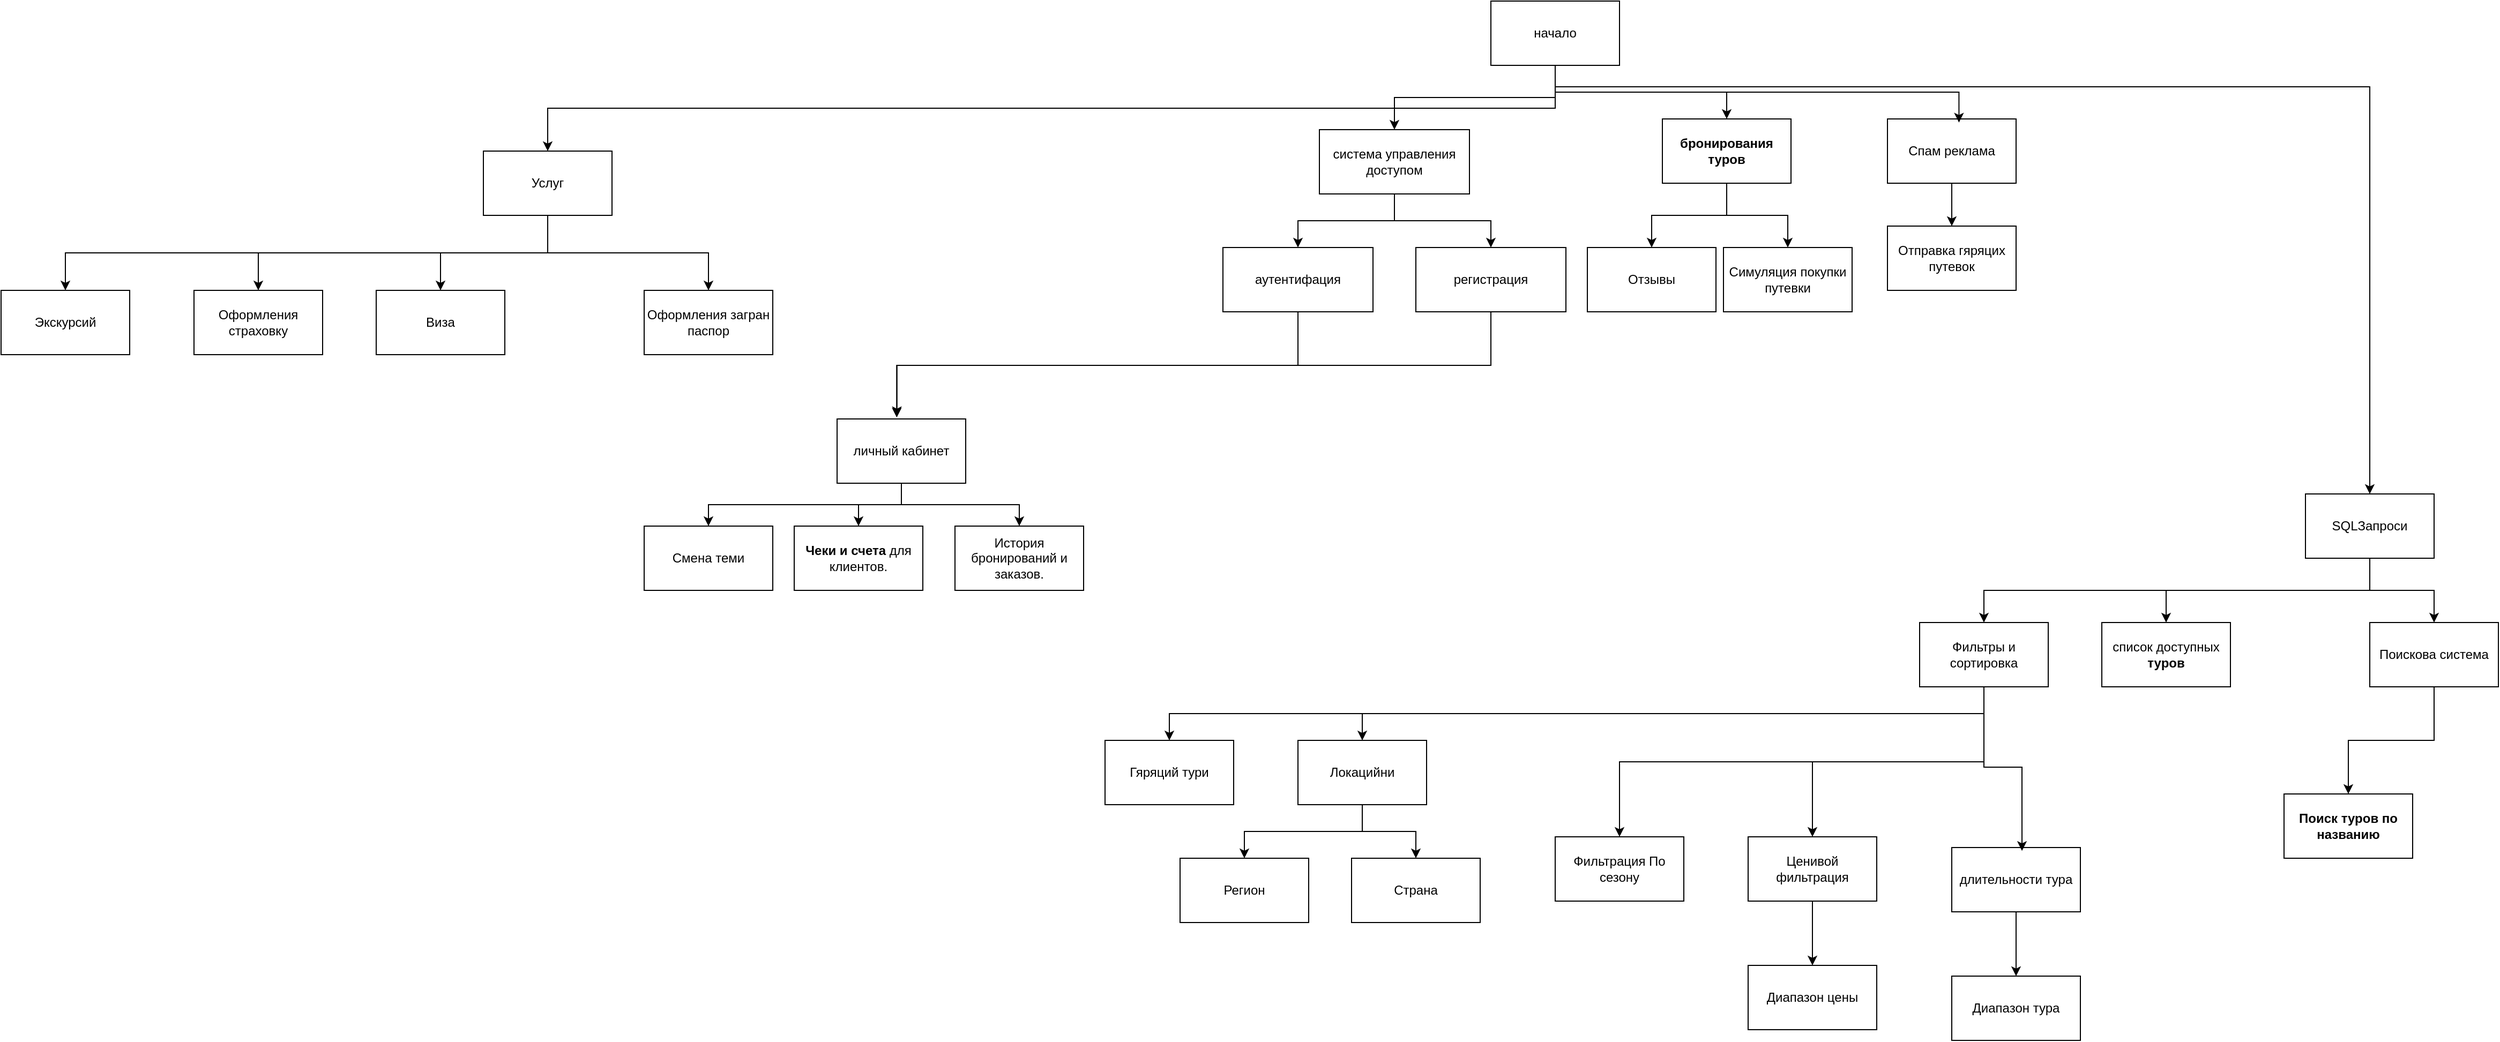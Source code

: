 <mxfile version="27.0.2">
  <diagram name="Страница — 1" id="rhkfpI6YRWDNNklYZSnX">
    <mxGraphModel dx="2795" dy="1797" grid="1" gridSize="10" guides="1" tooltips="1" connect="1" arrows="1" fold="1" page="1" pageScale="1" pageWidth="827" pageHeight="1169" math="0" shadow="0">
      <root>
        <mxCell id="0" />
        <mxCell id="1" parent="0" />
        <mxCell id="xtGkHnXwTCl2XuvwOSNV-4" style="edgeStyle=orthogonalEdgeStyle;rounded=0;orthogonalLoop=1;jettySize=auto;html=1;exitX=0.5;exitY=1;exitDx=0;exitDy=0;entryX=0.5;entryY=0;entryDx=0;entryDy=0;" parent="1" source="xtGkHnXwTCl2XuvwOSNV-1" target="xtGkHnXwTCl2XuvwOSNV-2" edge="1">
          <mxGeometry relative="1" as="geometry" />
        </mxCell>
        <mxCell id="xtGkHnXwTCl2XuvwOSNV-5" style="edgeStyle=orthogonalEdgeStyle;rounded=0;orthogonalLoop=1;jettySize=auto;html=1;exitX=0.5;exitY=1;exitDx=0;exitDy=0;entryX=0.5;entryY=0;entryDx=0;entryDy=0;" parent="1" source="xtGkHnXwTCl2XuvwOSNV-1" target="xtGkHnXwTCl2XuvwOSNV-3" edge="1">
          <mxGeometry relative="1" as="geometry" />
        </mxCell>
        <mxCell id="xtGkHnXwTCl2XuvwOSNV-1" value="система управления доступом" style="rounded=0;whiteSpace=wrap;html=1;" parent="1" vertex="1">
          <mxGeometry x="330" y="70" width="140" height="60" as="geometry" />
        </mxCell>
        <mxCell id="xtGkHnXwTCl2XuvwOSNV-2" value="аутентифация" style="rounded=0;whiteSpace=wrap;html=1;" parent="1" vertex="1">
          <mxGeometry x="240" y="180" width="140" height="60" as="geometry" />
        </mxCell>
        <mxCell id="xtGkHnXwTCl2XuvwOSNV-3" value="регистрация" style="rounded=0;whiteSpace=wrap;html=1;" parent="1" vertex="1">
          <mxGeometry x="420" y="180" width="140" height="60" as="geometry" />
        </mxCell>
        <mxCell id="xtGkHnXwTCl2XuvwOSNV-38" style="edgeStyle=orthogonalEdgeStyle;rounded=0;orthogonalLoop=1;jettySize=auto;html=1;exitX=0.5;exitY=1;exitDx=0;exitDy=0;" parent="1" source="xtGkHnXwTCl2XuvwOSNV-6" target="xtGkHnXwTCl2XuvwOSNV-33" edge="1">
          <mxGeometry relative="1" as="geometry" />
        </mxCell>
        <mxCell id="xtGkHnXwTCl2XuvwOSNV-39" style="edgeStyle=orthogonalEdgeStyle;rounded=0;orthogonalLoop=1;jettySize=auto;html=1;exitX=0.5;exitY=1;exitDx=0;exitDy=0;entryX=0.5;entryY=0;entryDx=0;entryDy=0;" parent="1" source="xtGkHnXwTCl2XuvwOSNV-6" target="xtGkHnXwTCl2XuvwOSNV-36" edge="1">
          <mxGeometry relative="1" as="geometry" />
        </mxCell>
        <mxCell id="xtGkHnXwTCl2XuvwOSNV-40" style="edgeStyle=orthogonalEdgeStyle;rounded=0;orthogonalLoop=1;jettySize=auto;html=1;exitX=0.5;exitY=1;exitDx=0;exitDy=0;entryX=0.5;entryY=0;entryDx=0;entryDy=0;" parent="1" source="xtGkHnXwTCl2XuvwOSNV-6" target="xtGkHnXwTCl2XuvwOSNV-34" edge="1">
          <mxGeometry relative="1" as="geometry" />
        </mxCell>
        <mxCell id="xtGkHnXwTCl2XuvwOSNV-6" value="личный кабинет" style="rounded=0;whiteSpace=wrap;html=1;" parent="1" vertex="1">
          <mxGeometry x="-120" y="340" width="120" height="60" as="geometry" />
        </mxCell>
        <mxCell id="xtGkHnXwTCl2XuvwOSNV-8" value="&lt;strong data-end=&quot;145&quot; data-start=&quot;130&quot;&gt;Поиск туров по названию&lt;/strong&gt;" style="rounded=0;whiteSpace=wrap;html=1;" parent="1" vertex="1">
          <mxGeometry x="1230" y="690" width="120" height="60" as="geometry" />
        </mxCell>
        <mxCell id="xtGkHnXwTCl2XuvwOSNV-11" style="edgeStyle=orthogonalEdgeStyle;rounded=0;orthogonalLoop=1;jettySize=auto;html=1;exitX=0.5;exitY=1;exitDx=0;exitDy=0;entryX=0.5;entryY=0;entryDx=0;entryDy=0;" parent="1" source="xtGkHnXwTCl2XuvwOSNV-9" target="xtGkHnXwTCl2XuvwOSNV-10" edge="1">
          <mxGeometry relative="1" as="geometry" />
        </mxCell>
        <mxCell id="xtGkHnXwTCl2XuvwOSNV-13" style="edgeStyle=orthogonalEdgeStyle;rounded=0;orthogonalLoop=1;jettySize=auto;html=1;exitX=0.5;exitY=1;exitDx=0;exitDy=0;entryX=0.5;entryY=0;entryDx=0;entryDy=0;" parent="1" source="xtGkHnXwTCl2XuvwOSNV-9" target="xtGkHnXwTCl2XuvwOSNV-12" edge="1">
          <mxGeometry relative="1" as="geometry" />
        </mxCell>
        <mxCell id="xtGkHnXwTCl2XuvwOSNV-48" style="edgeStyle=orthogonalEdgeStyle;rounded=0;orthogonalLoop=1;jettySize=auto;html=1;exitX=0.5;exitY=1;exitDx=0;exitDy=0;entryX=0.5;entryY=0;entryDx=0;entryDy=0;" parent="1" source="xtGkHnXwTCl2XuvwOSNV-9" target="xtGkHnXwTCl2XuvwOSNV-37" edge="1">
          <mxGeometry relative="1" as="geometry" />
        </mxCell>
        <mxCell id="xtGkHnXwTCl2XuvwOSNV-9" value="SQLЗапроси" style="rounded=0;whiteSpace=wrap;html=1;" parent="1" vertex="1">
          <mxGeometry x="1250" y="410" width="120" height="60" as="geometry" />
        </mxCell>
        <mxCell id="xtGkHnXwTCl2XuvwOSNV-23" style="edgeStyle=orthogonalEdgeStyle;rounded=0;orthogonalLoop=1;jettySize=auto;html=1;exitX=0.5;exitY=1;exitDx=0;exitDy=0;entryX=0.5;entryY=0;entryDx=0;entryDy=0;" parent="1" source="xtGkHnXwTCl2XuvwOSNV-10" target="xtGkHnXwTCl2XuvwOSNV-20" edge="1">
          <mxGeometry relative="1" as="geometry" />
        </mxCell>
        <mxCell id="xtGkHnXwTCl2XuvwOSNV-25" style="edgeStyle=orthogonalEdgeStyle;rounded=0;orthogonalLoop=1;jettySize=auto;html=1;exitX=0.5;exitY=1;exitDx=0;exitDy=0;entryX=0.5;entryY=0;entryDx=0;entryDy=0;" parent="1" source="xtGkHnXwTCl2XuvwOSNV-10" target="xtGkHnXwTCl2XuvwOSNV-24" edge="1">
          <mxGeometry relative="1" as="geometry" />
        </mxCell>
        <mxCell id="SxVABVnt-EYmb7uC56JO-5" style="edgeStyle=orthogonalEdgeStyle;rounded=0;orthogonalLoop=1;jettySize=auto;html=1;exitX=0.5;exitY=1;exitDx=0;exitDy=0;entryX=0.5;entryY=0;entryDx=0;entryDy=0;" edge="1" parent="1" source="xtGkHnXwTCl2XuvwOSNV-10" target="SxVABVnt-EYmb7uC56JO-4">
          <mxGeometry relative="1" as="geometry" />
        </mxCell>
        <mxCell id="SxVABVnt-EYmb7uC56JO-20" style="edgeStyle=orthogonalEdgeStyle;rounded=0;orthogonalLoop=1;jettySize=auto;html=1;exitX=0.5;exitY=1;exitDx=0;exitDy=0;entryX=0.5;entryY=0;entryDx=0;entryDy=0;" edge="1" parent="1" source="xtGkHnXwTCl2XuvwOSNV-10" target="SxVABVnt-EYmb7uC56JO-19">
          <mxGeometry relative="1" as="geometry">
            <Array as="points">
              <mxPoint x="950" y="660" />
              <mxPoint x="610" y="660" />
            </Array>
          </mxGeometry>
        </mxCell>
        <mxCell id="xtGkHnXwTCl2XuvwOSNV-10" value="Фильтры и сортировка" style="rounded=0;whiteSpace=wrap;html=1;" parent="1" vertex="1">
          <mxGeometry x="890" y="530" width="120" height="60" as="geometry" />
        </mxCell>
        <mxCell id="xtGkHnXwTCl2XuvwOSNV-14" style="edgeStyle=orthogonalEdgeStyle;rounded=0;orthogonalLoop=1;jettySize=auto;html=1;exitX=0.5;exitY=1;exitDx=0;exitDy=0;entryX=0.5;entryY=0;entryDx=0;entryDy=0;" parent="1" source="xtGkHnXwTCl2XuvwOSNV-12" target="xtGkHnXwTCl2XuvwOSNV-8" edge="1">
          <mxGeometry relative="1" as="geometry" />
        </mxCell>
        <mxCell id="xtGkHnXwTCl2XuvwOSNV-12" value="Поискова система" style="rounded=0;whiteSpace=wrap;html=1;" parent="1" vertex="1">
          <mxGeometry x="1310" y="530" width="120" height="60" as="geometry" />
        </mxCell>
        <mxCell id="xtGkHnXwTCl2XuvwOSNV-15" style="edgeStyle=orthogonalEdgeStyle;rounded=0;orthogonalLoop=1;jettySize=auto;html=1;exitX=0.5;exitY=1;exitDx=0;exitDy=0;entryX=0.464;entryY=-0.022;entryDx=0;entryDy=0;entryPerimeter=0;" parent="1" source="xtGkHnXwTCl2XuvwOSNV-2" target="xtGkHnXwTCl2XuvwOSNV-6" edge="1">
          <mxGeometry relative="1" as="geometry" />
        </mxCell>
        <mxCell id="xtGkHnXwTCl2XuvwOSNV-17" style="edgeStyle=orthogonalEdgeStyle;rounded=0;orthogonalLoop=1;jettySize=auto;html=1;exitX=0.5;exitY=1;exitDx=0;exitDy=0;entryX=0.465;entryY=-0.043;entryDx=0;entryDy=0;entryPerimeter=0;" parent="1" source="xtGkHnXwTCl2XuvwOSNV-3" target="xtGkHnXwTCl2XuvwOSNV-6" edge="1">
          <mxGeometry relative="1" as="geometry" />
        </mxCell>
        <mxCell id="xtGkHnXwTCl2XuvwOSNV-18" value="&lt;span data-end=&quot;541&quot; data-start=&quot;531&quot;&gt;Регион&lt;/span&gt;" style="rounded=0;whiteSpace=wrap;html=1;" parent="1" vertex="1">
          <mxGeometry x="200" y="750" width="120" height="60" as="geometry" />
        </mxCell>
        <mxCell id="xtGkHnXwTCl2XuvwOSNV-19" value="&lt;span data-end=&quot;489&quot; data-start=&quot;479&quot;&gt;Страна&lt;/span&gt;" style="rounded=0;whiteSpace=wrap;html=1;" parent="1" vertex="1">
          <mxGeometry x="360" y="750" width="120" height="60" as="geometry" />
        </mxCell>
        <mxCell id="xtGkHnXwTCl2XuvwOSNV-21" style="edgeStyle=orthogonalEdgeStyle;rounded=0;orthogonalLoop=1;jettySize=auto;html=1;exitX=0.5;exitY=1;exitDx=0;exitDy=0;entryX=0.5;entryY=0;entryDx=0;entryDy=0;" parent="1" source="xtGkHnXwTCl2XuvwOSNV-20" target="xtGkHnXwTCl2XuvwOSNV-18" edge="1">
          <mxGeometry relative="1" as="geometry" />
        </mxCell>
        <mxCell id="xtGkHnXwTCl2XuvwOSNV-22" style="edgeStyle=orthogonalEdgeStyle;rounded=0;orthogonalLoop=1;jettySize=auto;html=1;exitX=0.5;exitY=1;exitDx=0;exitDy=0;" parent="1" source="xtGkHnXwTCl2XuvwOSNV-20" target="xtGkHnXwTCl2XuvwOSNV-19" edge="1">
          <mxGeometry relative="1" as="geometry" />
        </mxCell>
        <mxCell id="xtGkHnXwTCl2XuvwOSNV-20" value="Локацийни" style="rounded=0;whiteSpace=wrap;html=1;" parent="1" vertex="1">
          <mxGeometry x="310" y="640" width="120" height="60" as="geometry" />
        </mxCell>
        <mxCell id="xtGkHnXwTCl2XuvwOSNV-27" style="edgeStyle=orthogonalEdgeStyle;rounded=0;orthogonalLoop=1;jettySize=auto;html=1;exitX=0.5;exitY=1;exitDx=0;exitDy=0;entryX=0.5;entryY=0;entryDx=0;entryDy=0;" parent="1" source="xtGkHnXwTCl2XuvwOSNV-24" target="xtGkHnXwTCl2XuvwOSNV-26" edge="1">
          <mxGeometry relative="1" as="geometry" />
        </mxCell>
        <mxCell id="xtGkHnXwTCl2XuvwOSNV-24" value="Ценивой фильтрация" style="rounded=0;whiteSpace=wrap;html=1;" parent="1" vertex="1">
          <mxGeometry x="730" y="730" width="120" height="60" as="geometry" />
        </mxCell>
        <mxCell id="xtGkHnXwTCl2XuvwOSNV-26" value="Диапазон цены" style="rounded=0;whiteSpace=wrap;html=1;" parent="1" vertex="1">
          <mxGeometry x="730" y="850" width="120" height="60" as="geometry" />
        </mxCell>
        <mxCell id="xtGkHnXwTCl2XuvwOSNV-30" style="edgeStyle=orthogonalEdgeStyle;rounded=0;orthogonalLoop=1;jettySize=auto;html=1;exitX=0.5;exitY=1;exitDx=0;exitDy=0;entryX=0.5;entryY=0;entryDx=0;entryDy=0;" parent="1" source="xtGkHnXwTCl2XuvwOSNV-28" target="xtGkHnXwTCl2XuvwOSNV-29" edge="1">
          <mxGeometry relative="1" as="geometry" />
        </mxCell>
        <mxCell id="xtGkHnXwTCl2XuvwOSNV-28" value="длительности тура" style="rounded=0;whiteSpace=wrap;html=1;" parent="1" vertex="1">
          <mxGeometry x="920" y="740" width="120" height="60" as="geometry" />
        </mxCell>
        <mxCell id="xtGkHnXwTCl2XuvwOSNV-29" value="Диапазон тура" style="rounded=0;whiteSpace=wrap;html=1;" parent="1" vertex="1">
          <mxGeometry x="920" y="860" width="120" height="60" as="geometry" />
        </mxCell>
        <mxCell id="xtGkHnXwTCl2XuvwOSNV-31" style="edgeStyle=orthogonalEdgeStyle;rounded=0;orthogonalLoop=1;jettySize=auto;html=1;exitX=0.5;exitY=1;exitDx=0;exitDy=0;entryX=0.546;entryY=0.052;entryDx=0;entryDy=0;entryPerimeter=0;" parent="1" source="xtGkHnXwTCl2XuvwOSNV-10" target="xtGkHnXwTCl2XuvwOSNV-28" edge="1">
          <mxGeometry relative="1" as="geometry" />
        </mxCell>
        <mxCell id="xtGkHnXwTCl2XuvwOSNV-45" style="edgeStyle=orthogonalEdgeStyle;rounded=0;orthogonalLoop=1;jettySize=auto;html=1;exitX=0.5;exitY=1;exitDx=0;exitDy=0;" parent="1" source="xtGkHnXwTCl2XuvwOSNV-32" target="xtGkHnXwTCl2XuvwOSNV-35" edge="1">
          <mxGeometry relative="1" as="geometry" />
        </mxCell>
        <mxCell id="SxVABVnt-EYmb7uC56JO-18" style="edgeStyle=orthogonalEdgeStyle;rounded=0;orthogonalLoop=1;jettySize=auto;html=1;exitX=0.5;exitY=1;exitDx=0;exitDy=0;" edge="1" parent="1" source="xtGkHnXwTCl2XuvwOSNV-32" target="SxVABVnt-EYmb7uC56JO-17">
          <mxGeometry relative="1" as="geometry" />
        </mxCell>
        <mxCell id="xtGkHnXwTCl2XuvwOSNV-32" value="&lt;strong data-end=&quot;406&quot; data-start=&quot;384&quot;&gt;бронирования туров&lt;/strong&gt;" style="rounded=0;whiteSpace=wrap;html=1;" parent="1" vertex="1">
          <mxGeometry x="650" y="60" width="120" height="60" as="geometry" />
        </mxCell>
        <mxCell id="xtGkHnXwTCl2XuvwOSNV-33" value="История бронирований и заказов." style="rounded=0;whiteSpace=wrap;html=1;" parent="1" vertex="1">
          <mxGeometry x="-10" y="440" width="120" height="60" as="geometry" />
        </mxCell>
        <mxCell id="xtGkHnXwTCl2XuvwOSNV-34" value="Смена теми" style="rounded=0;whiteSpace=wrap;html=1;" parent="1" vertex="1">
          <mxGeometry x="-300" y="440" width="120" height="60" as="geometry" />
        </mxCell>
        <mxCell id="xtGkHnXwTCl2XuvwOSNV-35" value="Отзывы" style="rounded=0;whiteSpace=wrap;html=1;" parent="1" vertex="1">
          <mxGeometry x="580" y="180" width="120" height="60" as="geometry" />
        </mxCell>
        <mxCell id="xtGkHnXwTCl2XuvwOSNV-36" value="&lt;strong data-end=&quot;1115&quot; data-start=&quot;1099&quot;&gt;Чеки и счета&lt;/strong&gt; для клиентов." style="rounded=0;whiteSpace=wrap;html=1;" parent="1" vertex="1">
          <mxGeometry x="-160" y="440" width="120" height="60" as="geometry" />
        </mxCell>
        <mxCell id="xtGkHnXwTCl2XuvwOSNV-37" value="список доступных &lt;strong data-end=&quot;784&quot; data-start=&quot;775&quot;&gt;туров&lt;/strong&gt;" style="rounded=0;whiteSpace=wrap;html=1;" parent="1" vertex="1">
          <mxGeometry x="1060" y="530" width="120" height="60" as="geometry" />
        </mxCell>
        <mxCell id="xtGkHnXwTCl2XuvwOSNV-42" style="edgeStyle=orthogonalEdgeStyle;rounded=0;orthogonalLoop=1;jettySize=auto;html=1;exitX=0.5;exitY=1;exitDx=0;exitDy=0;entryX=0.5;entryY=0;entryDx=0;entryDy=0;" parent="1" source="xtGkHnXwTCl2XuvwOSNV-41" target="xtGkHnXwTCl2XuvwOSNV-1" edge="1">
          <mxGeometry relative="1" as="geometry" />
        </mxCell>
        <mxCell id="xtGkHnXwTCl2XuvwOSNV-43" style="edgeStyle=orthogonalEdgeStyle;rounded=0;orthogonalLoop=1;jettySize=auto;html=1;exitX=0.5;exitY=1;exitDx=0;exitDy=0;" parent="1" source="xtGkHnXwTCl2XuvwOSNV-41" target="xtGkHnXwTCl2XuvwOSNV-32" edge="1">
          <mxGeometry relative="1" as="geometry" />
        </mxCell>
        <mxCell id="xtGkHnXwTCl2XuvwOSNV-44" style="edgeStyle=orthogonalEdgeStyle;rounded=0;orthogonalLoop=1;jettySize=auto;html=1;exitX=0.5;exitY=1;exitDx=0;exitDy=0;entryX=0.5;entryY=0;entryDx=0;entryDy=0;" parent="1" source="xtGkHnXwTCl2XuvwOSNV-41" target="xtGkHnXwTCl2XuvwOSNV-9" edge="1">
          <mxGeometry relative="1" as="geometry">
            <Array as="points">
              <mxPoint x="550" y="30" />
              <mxPoint x="1310" y="30" />
            </Array>
          </mxGeometry>
        </mxCell>
        <mxCell id="SxVABVnt-EYmb7uC56JO-9" style="edgeStyle=orthogonalEdgeStyle;rounded=0;orthogonalLoop=1;jettySize=auto;html=1;exitX=0.5;exitY=1;exitDx=0;exitDy=0;entryX=0.5;entryY=0;entryDx=0;entryDy=0;" edge="1" parent="1" source="xtGkHnXwTCl2XuvwOSNV-41" target="SxVABVnt-EYmb7uC56JO-1">
          <mxGeometry relative="1" as="geometry" />
        </mxCell>
        <mxCell id="xtGkHnXwTCl2XuvwOSNV-41" value="начало" style="rounded=0;whiteSpace=wrap;html=1;" parent="1" vertex="1">
          <mxGeometry x="490" y="-50" width="120" height="60" as="geometry" />
        </mxCell>
        <mxCell id="SxVABVnt-EYmb7uC56JO-7" style="edgeStyle=orthogonalEdgeStyle;rounded=0;orthogonalLoop=1;jettySize=auto;html=1;exitX=0.5;exitY=1;exitDx=0;exitDy=0;entryX=0.5;entryY=0;entryDx=0;entryDy=0;" edge="1" parent="1" source="SxVABVnt-EYmb7uC56JO-1" target="SxVABVnt-EYmb7uC56JO-6">
          <mxGeometry relative="1" as="geometry" />
        </mxCell>
        <mxCell id="SxVABVnt-EYmb7uC56JO-8" style="edgeStyle=orthogonalEdgeStyle;rounded=0;orthogonalLoop=1;jettySize=auto;html=1;exitX=0.5;exitY=1;exitDx=0;exitDy=0;entryX=0.5;entryY=0;entryDx=0;entryDy=0;" edge="1" parent="1" source="SxVABVnt-EYmb7uC56JO-1" target="SxVABVnt-EYmb7uC56JO-2">
          <mxGeometry relative="1" as="geometry" />
        </mxCell>
        <mxCell id="SxVABVnt-EYmb7uC56JO-11" style="edgeStyle=orthogonalEdgeStyle;rounded=0;orthogonalLoop=1;jettySize=auto;html=1;exitX=0.5;exitY=1;exitDx=0;exitDy=0;" edge="1" parent="1" source="SxVABVnt-EYmb7uC56JO-1" target="SxVABVnt-EYmb7uC56JO-10">
          <mxGeometry relative="1" as="geometry" />
        </mxCell>
        <mxCell id="SxVABVnt-EYmb7uC56JO-13" style="edgeStyle=orthogonalEdgeStyle;rounded=0;orthogonalLoop=1;jettySize=auto;html=1;exitX=0.5;exitY=1;exitDx=0;exitDy=0;" edge="1" parent="1" source="SxVABVnt-EYmb7uC56JO-1" target="SxVABVnt-EYmb7uC56JO-12">
          <mxGeometry relative="1" as="geometry" />
        </mxCell>
        <mxCell id="SxVABVnt-EYmb7uC56JO-1" value="Услуг" style="rounded=0;whiteSpace=wrap;html=1;" vertex="1" parent="1">
          <mxGeometry x="-450" y="90" width="120" height="60" as="geometry" />
        </mxCell>
        <mxCell id="SxVABVnt-EYmb7uC56JO-2" value="Оформления загран паспор" style="rounded=0;whiteSpace=wrap;html=1;" vertex="1" parent="1">
          <mxGeometry x="-300" y="220" width="120" height="60" as="geometry" />
        </mxCell>
        <mxCell id="SxVABVnt-EYmb7uC56JO-16" style="edgeStyle=orthogonalEdgeStyle;rounded=0;orthogonalLoop=1;jettySize=auto;html=1;exitX=0.5;exitY=1;exitDx=0;exitDy=0;entryX=0.5;entryY=0;entryDx=0;entryDy=0;" edge="1" parent="1" source="SxVABVnt-EYmb7uC56JO-3" target="SxVABVnt-EYmb7uC56JO-14">
          <mxGeometry relative="1" as="geometry" />
        </mxCell>
        <mxCell id="SxVABVnt-EYmb7uC56JO-3" value="Спам реклама" style="rounded=0;whiteSpace=wrap;html=1;" vertex="1" parent="1">
          <mxGeometry x="860" y="60" width="120" height="60" as="geometry" />
        </mxCell>
        <mxCell id="SxVABVnt-EYmb7uC56JO-4" value="Гяряций тури" style="rounded=0;whiteSpace=wrap;html=1;" vertex="1" parent="1">
          <mxGeometry x="130" y="640" width="120" height="60" as="geometry" />
        </mxCell>
        <mxCell id="SxVABVnt-EYmb7uC56JO-6" value="Виза" style="rounded=0;whiteSpace=wrap;html=1;" vertex="1" parent="1">
          <mxGeometry x="-550" y="220" width="120" height="60" as="geometry" />
        </mxCell>
        <mxCell id="SxVABVnt-EYmb7uC56JO-10" value="Оформления страховку" style="rounded=0;whiteSpace=wrap;html=1;" vertex="1" parent="1">
          <mxGeometry x="-720" y="220" width="120" height="60" as="geometry" />
        </mxCell>
        <mxCell id="SxVABVnt-EYmb7uC56JO-12" value="Экскурсий" style="rounded=0;whiteSpace=wrap;html=1;" vertex="1" parent="1">
          <mxGeometry x="-900" y="220" width="120" height="60" as="geometry" />
        </mxCell>
        <mxCell id="SxVABVnt-EYmb7uC56JO-14" value="Отправка гяряцих путевок" style="rounded=0;whiteSpace=wrap;html=1;" vertex="1" parent="1">
          <mxGeometry x="860" y="160" width="120" height="60" as="geometry" />
        </mxCell>
        <mxCell id="SxVABVnt-EYmb7uC56JO-15" style="edgeStyle=orthogonalEdgeStyle;rounded=0;orthogonalLoop=1;jettySize=auto;html=1;exitX=0.5;exitY=1;exitDx=0;exitDy=0;entryX=0.556;entryY=0.056;entryDx=0;entryDy=0;entryPerimeter=0;" edge="1" parent="1" source="xtGkHnXwTCl2XuvwOSNV-41" target="SxVABVnt-EYmb7uC56JO-3">
          <mxGeometry relative="1" as="geometry" />
        </mxCell>
        <mxCell id="SxVABVnt-EYmb7uC56JO-17" value="Симуляция покупки путевки" style="rounded=0;whiteSpace=wrap;html=1;" vertex="1" parent="1">
          <mxGeometry x="707" y="180" width="120" height="60" as="geometry" />
        </mxCell>
        <mxCell id="SxVABVnt-EYmb7uC56JO-19" value="Фильтрация По сезону" style="rounded=0;whiteSpace=wrap;html=1;" vertex="1" parent="1">
          <mxGeometry x="550" y="730" width="120" height="60" as="geometry" />
        </mxCell>
      </root>
    </mxGraphModel>
  </diagram>
</mxfile>
